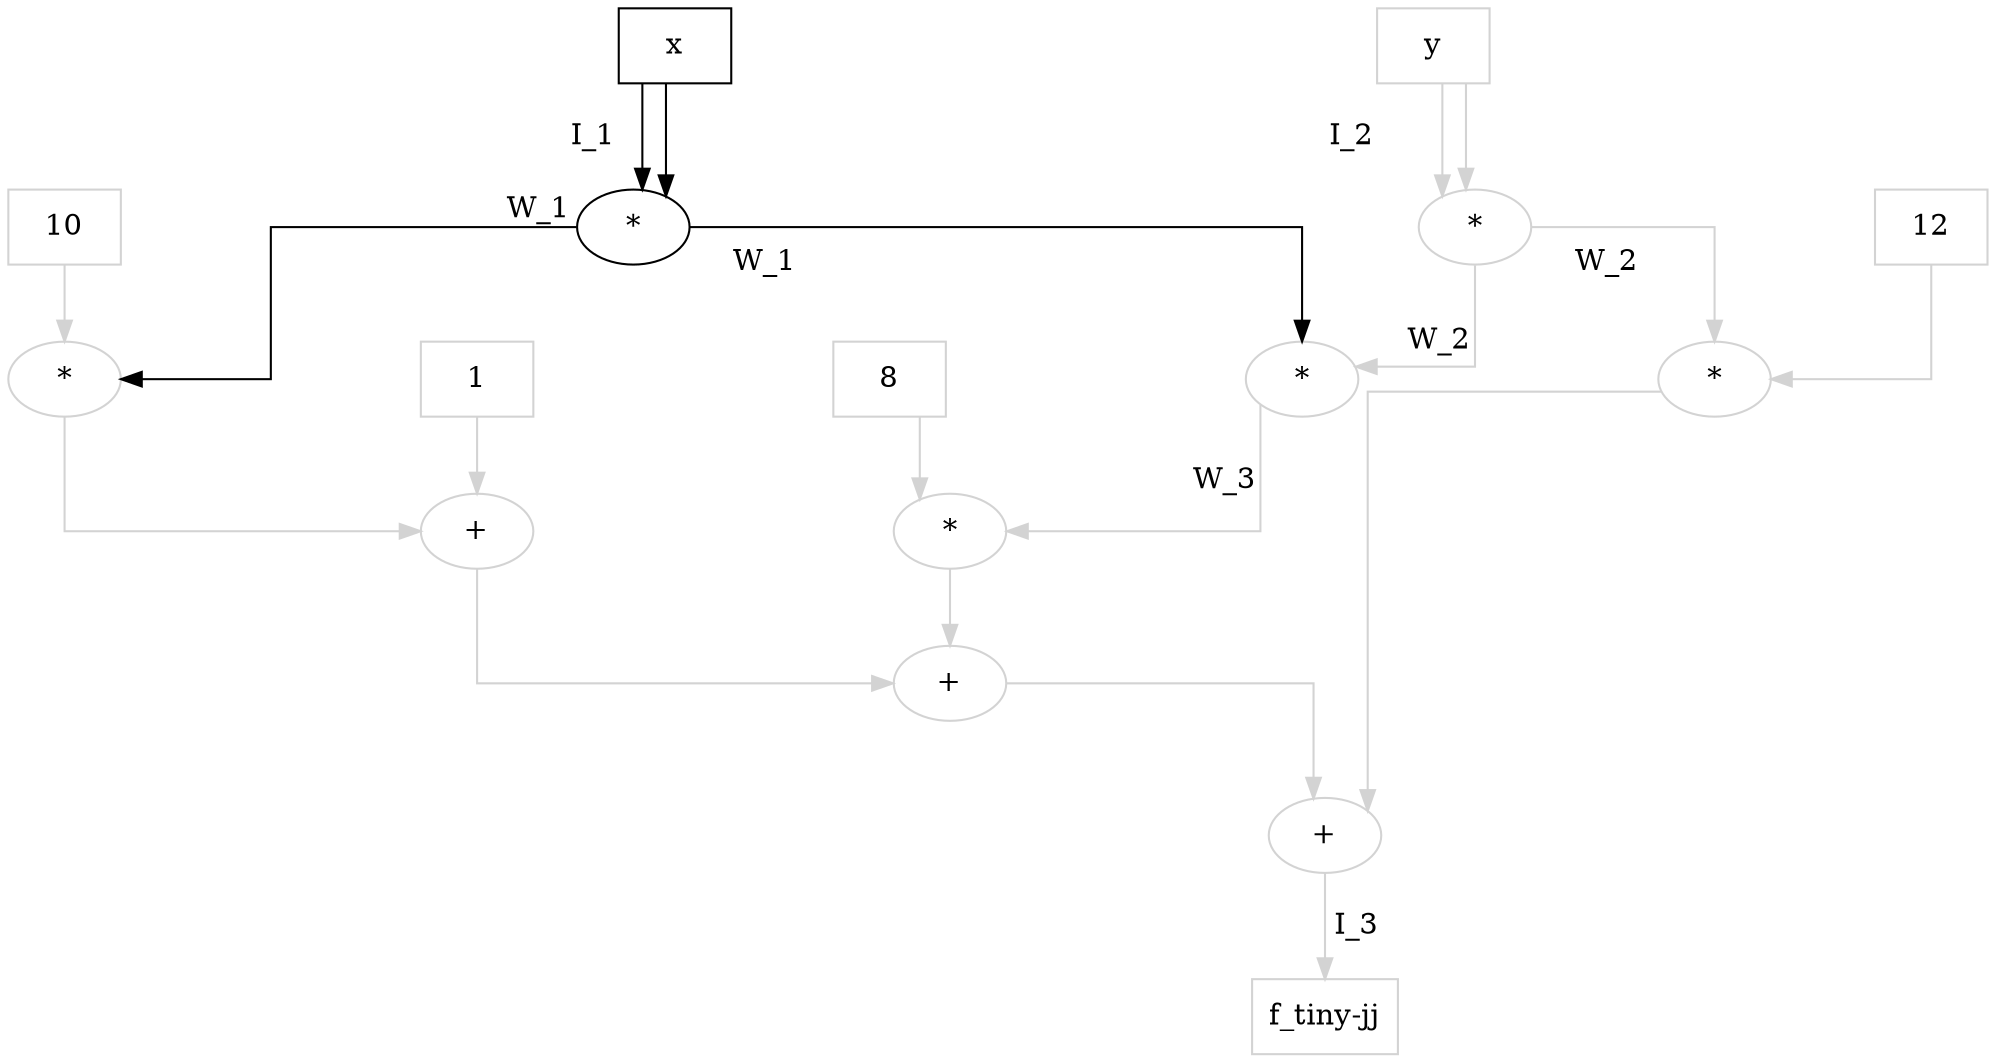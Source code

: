digraph G8 {
	graph [forcelabels=true,
		nodesep=2.0,
		splines=ortho
	];
	n1	 [label=x,
		shape=box];
	n4	 [label="*"];
	n1 -> n4	 [label=I_1,
		labeldistance=4];
	n1 -> n4;
	n8	 [color=lightgray,
		label="*"];
	n4 -> n8	 [labeldistance=2,
		taillabel=W_1];
	n10	 [color=lightgray,
		label="*"];
	n4 -> n10	 [labeldistance=4,
		taillabel=W_1];
	n2	 [color=lightgray,
		label=y,
		shape=box];
	n5	 [color=lightgray,
		label="*"];
	n2 -> n5	 [color=lightgray,
		label=I_2];
	n2 -> n5	 [color=lightgray];
	n5 -> n10	 [color=lightgray,
		labeldistance=4,
		taillabel=W_2];
	n13	 [color=lightgray,
		label="*"];
	n5 -> n13	 [color=lightgray,
		labeldistance=4,
		taillabel=W_2];
	n3	 [color=lightgray,
		label=10,
		shape=box];
	n3 -> n8	 [color=lightgray];
	n11	 [color=lightgray,
		label="+"];
	n8 -> n11	 [color=lightgray];
	n12	 [color=lightgray,
		label="*"];
	n10 -> n12	 [color=lightgray,
		labeldistance=4,
		taillabel=W_3];
	n15	 [color=lightgray,
		label="+"];
	n13 -> n15	 [color=lightgray];
	n6	 [color=lightgray,
		label=12,
		shape=box];
	n6 -> n13	 [color=lightgray];
	n7	 [color=lightgray,
		label=1,
		shape=box];
	n7 -> n11	 [color=lightgray];
	n14	 [color=lightgray,
		label="+"];
	n11 -> n14	 [color=lightgray];
	n9	 [color=lightgray,
		label=8,
		shape=box];
	n9 -> n12	 [color=lightgray];
	n12 -> n14	 [color=lightgray];
	n14 -> n15	 [color=lightgray];
	n16	 [color=lightgray,
		label="f_tiny-jj",
		shape=box];
	n15 -> n16	 [color=lightgray,
		label=" I_3",
		labeldistance=2];
}
